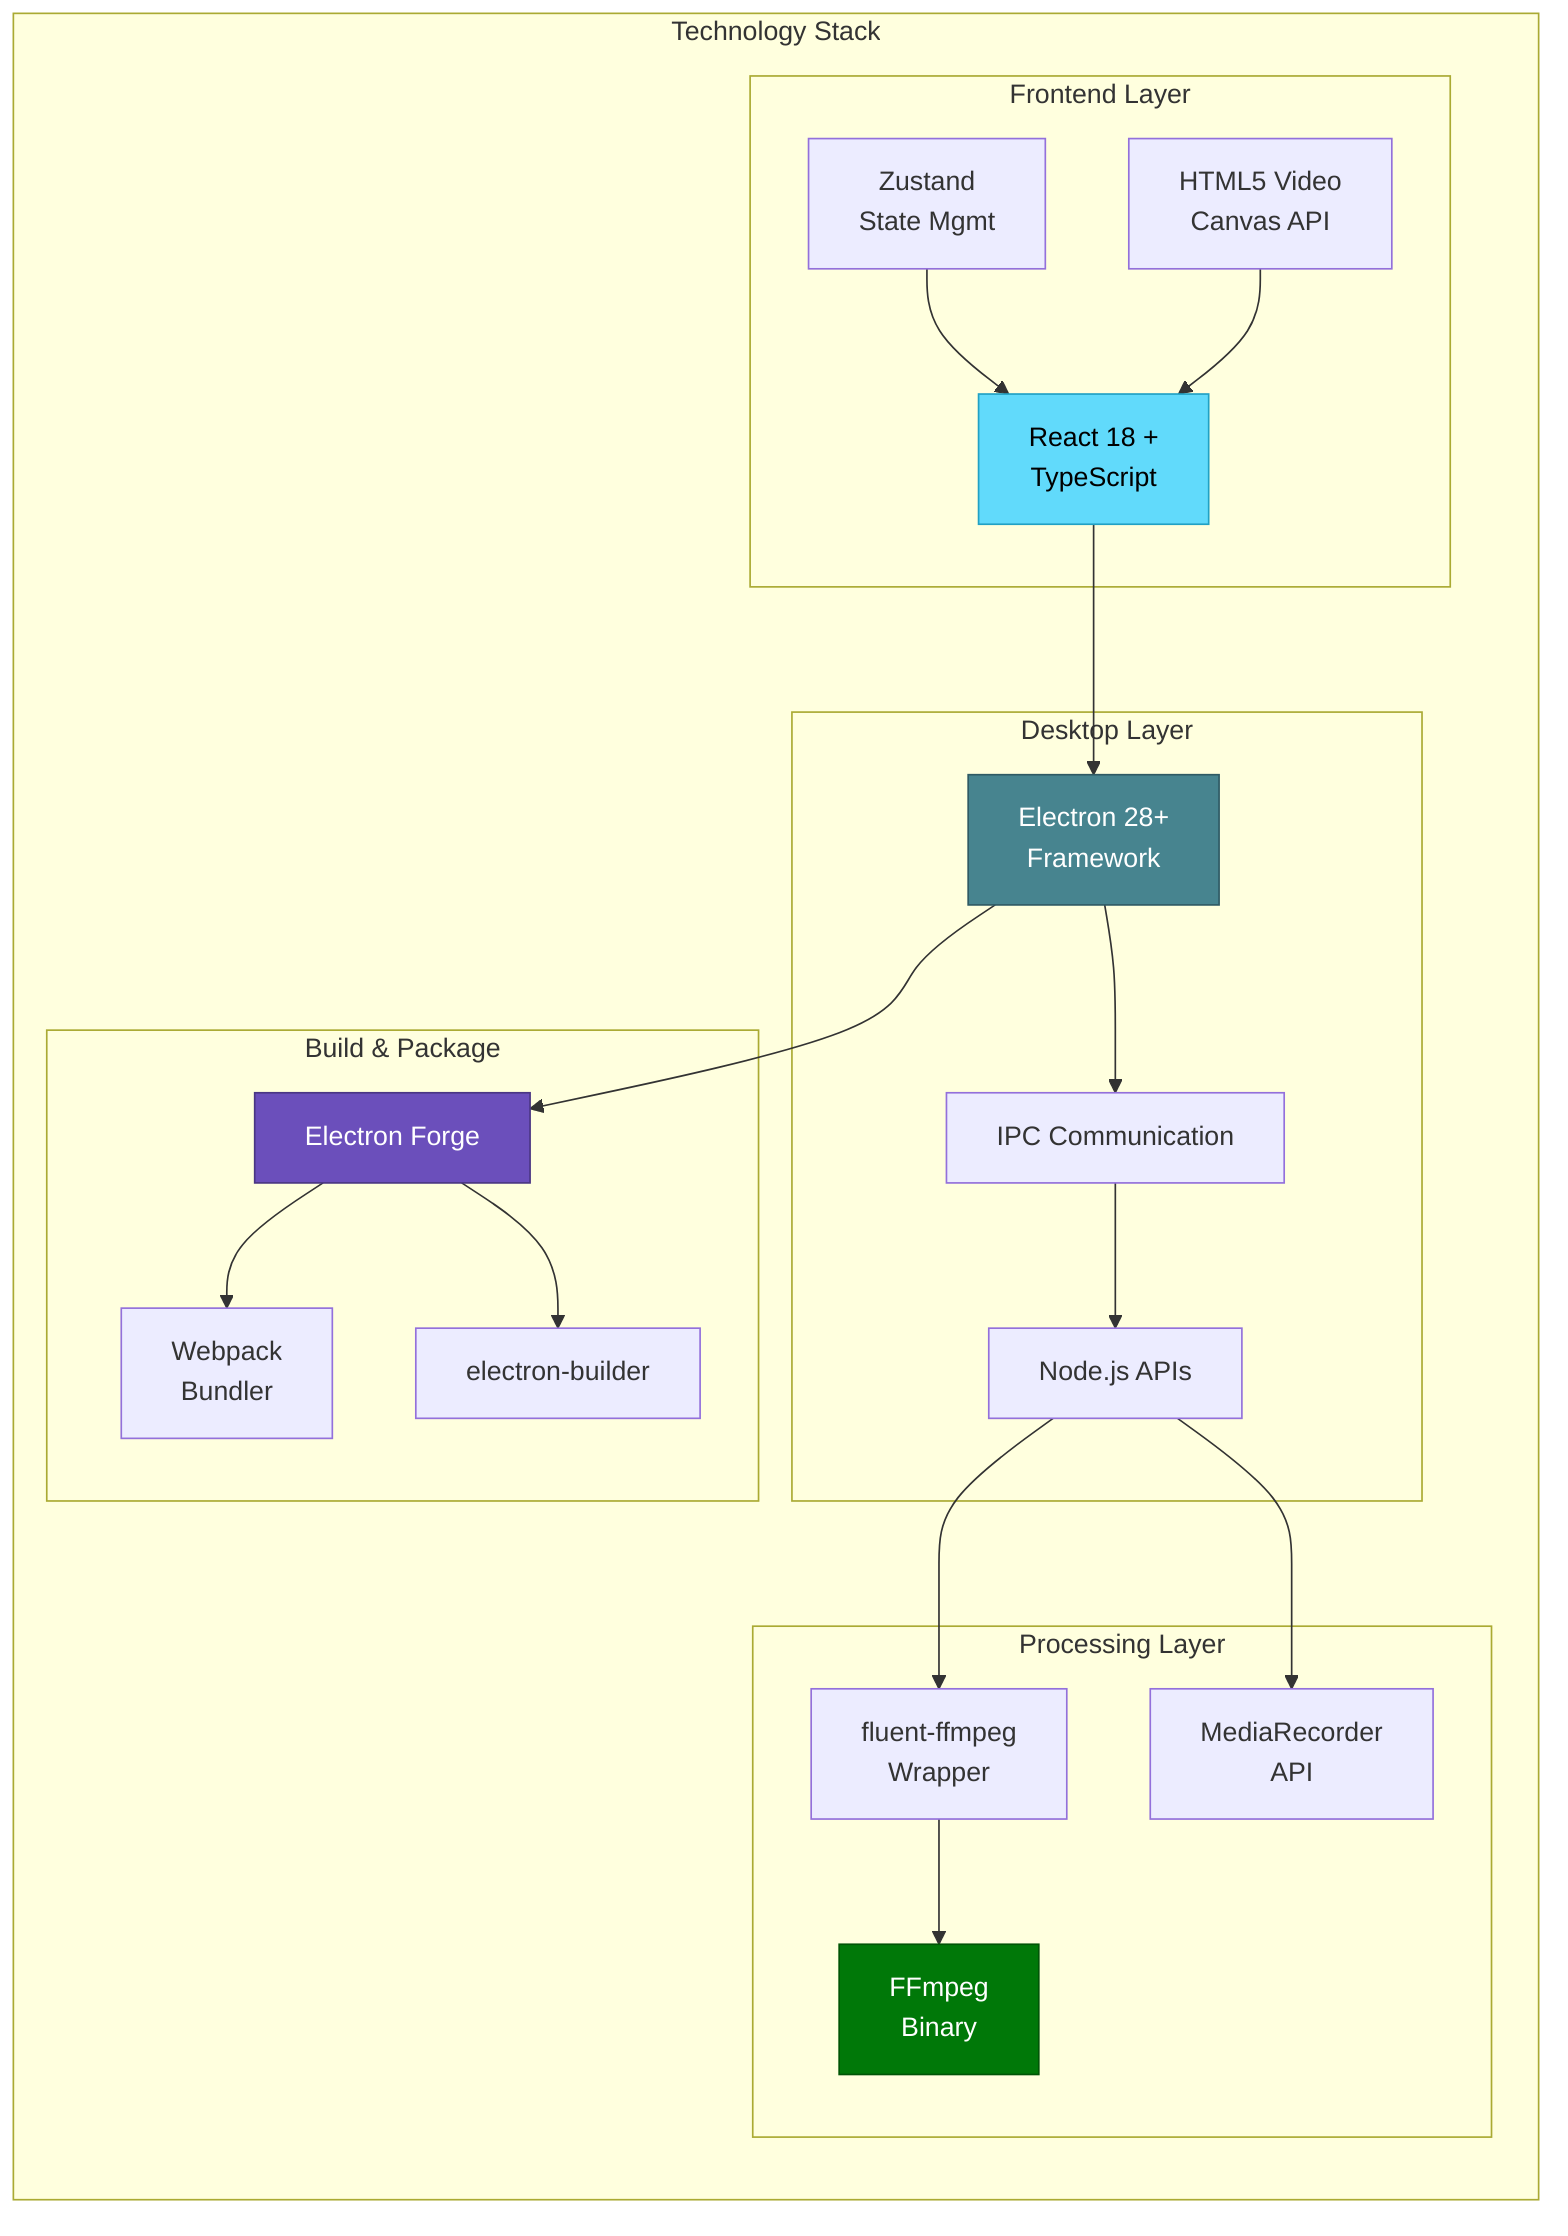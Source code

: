 graph LR
    subgraph "Technology Stack"
        direction TB
        
        subgraph Frontend["Frontend Layer"]
            REACT[React 18 +<br/>TypeScript]
            ZUSTAND[Zustand<br/>State Mgmt]
            HTML5[HTML5 Video<br/>Canvas API]
        end
        
        subgraph Desktop["Desktop Layer"]
            ELECTRON[Electron 28+<br/>Framework]
            IPC[IPC Communication]
            NODE[Node.js APIs]
        end
        
        subgraph Processing["Processing Layer"]
            FFMPEG[FFmpeg<br/>Binary]
            FLUENT[fluent-ffmpeg<br/>Wrapper]
            MEDIA[MediaRecorder<br/>API]
        end
        
        subgraph Build["Build & Package"]
            WEBPACK[Webpack<br/>Bundler]
            FORGE[Electron Forge]
            BUILDER[electron-builder]
        end
    end
    
    REACT --> ELECTRON
    ZUSTAND --> REACT
    HTML5 --> REACT
    
    ELECTRON --> IPC
    IPC --> NODE
    
    NODE --> FLUENT
    FLUENT --> FFMPEG
    NODE --> MEDIA
    
    ELECTRON --> FORGE
    FORGE --> WEBPACK
    FORGE --> BUILDER
    
    style REACT fill:#61DAFB,stroke:#21A1C4,color:#000
    style ELECTRON fill:#47848F,stroke:#2F5A64,color:#fff
    style FFMPEG fill:#007808,stroke:#005506,color:#fff
    style FORGE fill:#6B4FBB,stroke:#4A3683,color:#fff